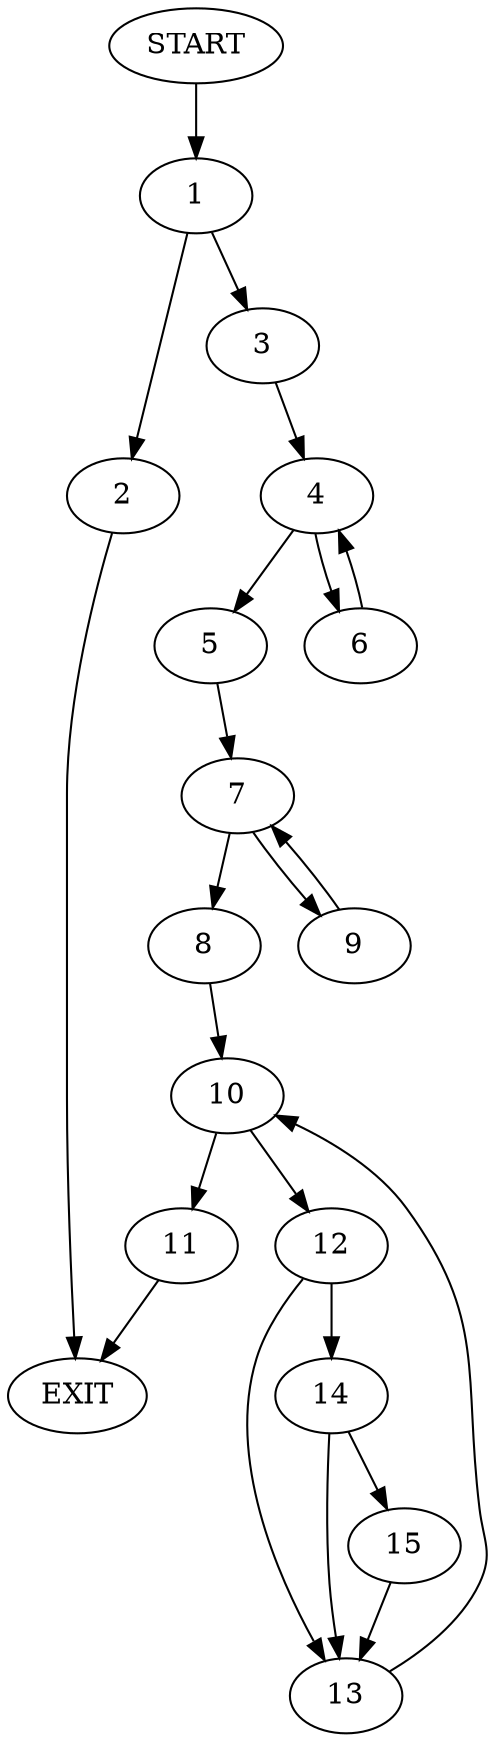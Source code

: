 digraph {
0 [label="START"]
16 [label="EXIT"]
0 -> 1
1 -> 2
1 -> 3
2 -> 16
3 -> 4
4 -> 5
4 -> 6
6 -> 4
5 -> 7
7 -> 8
7 -> 9
9 -> 7
8 -> 10
10 -> 11
10 -> 12
11 -> 16
12 -> 13
12 -> 14
13 -> 10
14 -> 15
14 -> 13
15 -> 13
}
